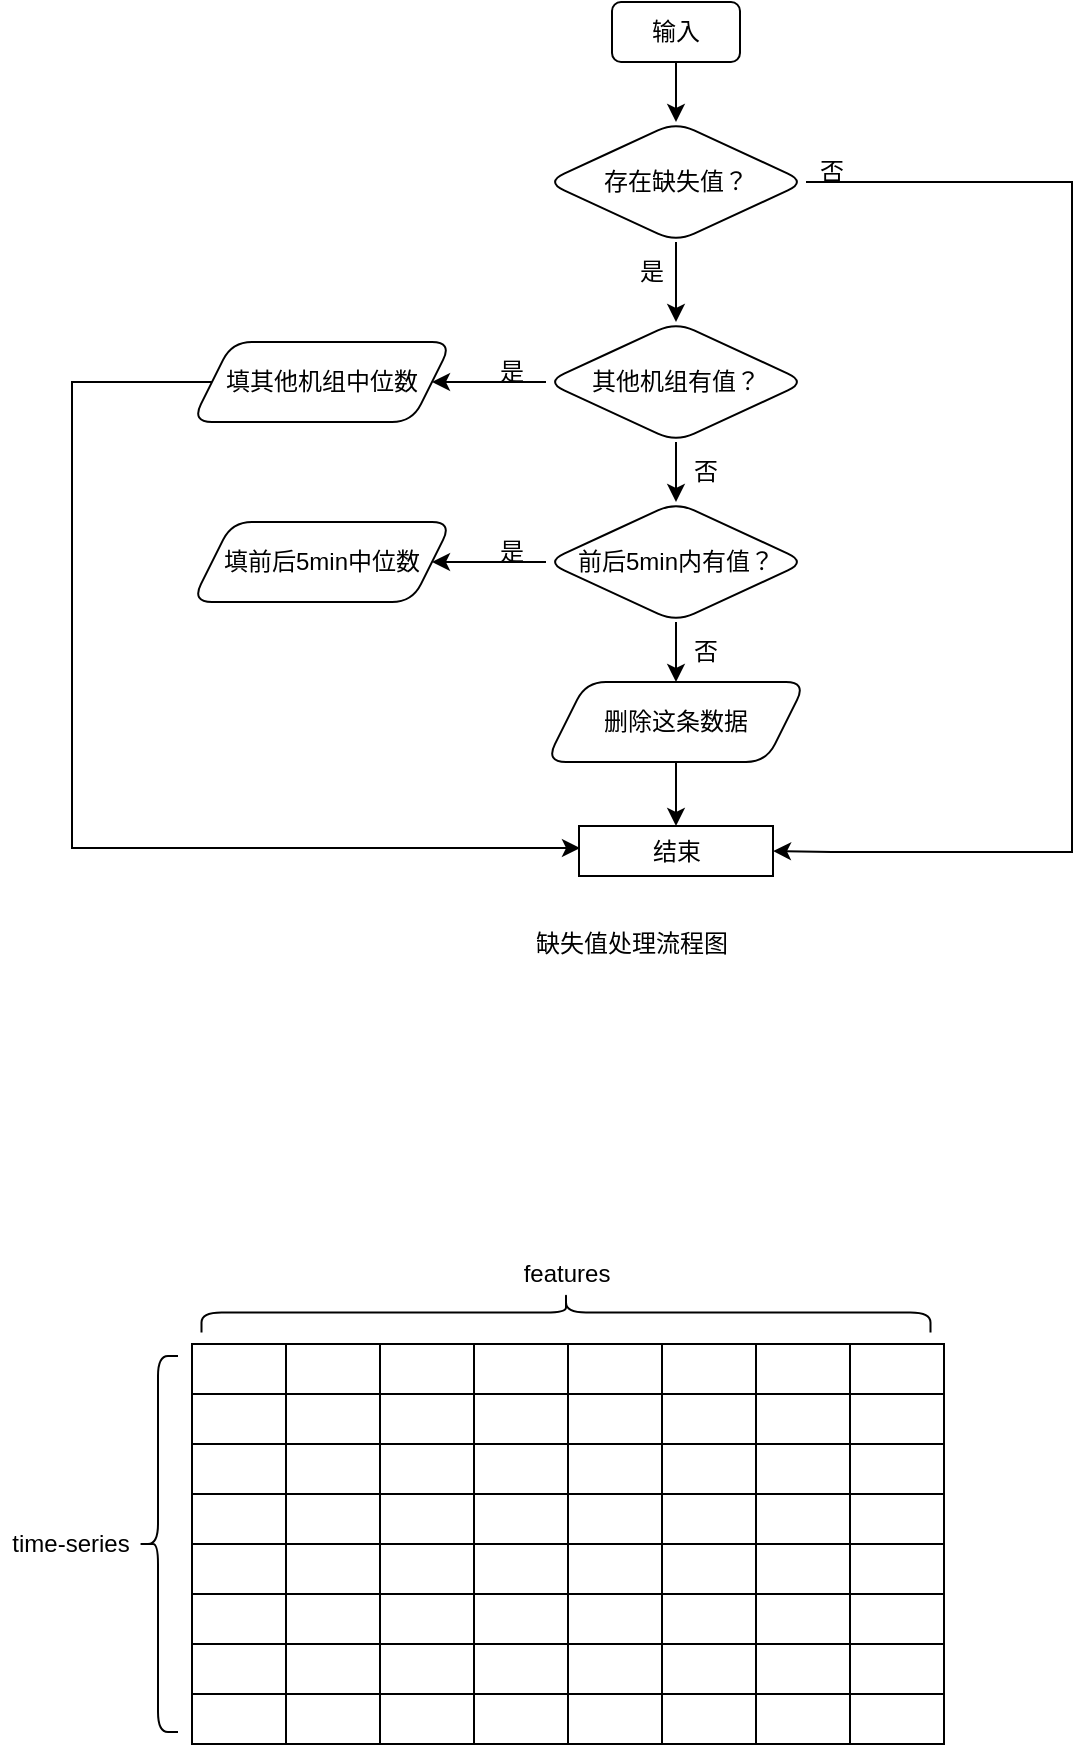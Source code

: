 <mxfile version="15.8.3" type="github">
  <diagram id="WyzBlZ7lUFtpEgTt48l5" name="Page-1">
    <mxGraphModel dx="1425" dy="804" grid="0" gridSize="10" guides="1" tooltips="1" connect="1" arrows="1" fold="1" page="1" pageScale="1" pageWidth="827" pageHeight="1169" math="0" shadow="0">
      <root>
        <mxCell id="0" />
        <mxCell id="1" parent="0" />
        <mxCell id="SnFDTVV-R00YEehV2cPC-3" value="" style="edgeStyle=orthogonalEdgeStyle;rounded=0;orthogonalLoop=1;jettySize=auto;html=1;" parent="1" source="SnFDTVV-R00YEehV2cPC-1" target="SnFDTVV-R00YEehV2cPC-2" edge="1">
          <mxGeometry relative="1" as="geometry" />
        </mxCell>
        <mxCell id="SnFDTVV-R00YEehV2cPC-1" value="输入" style="rounded=1;whiteSpace=wrap;html=1;" parent="1" vertex="1">
          <mxGeometry x="360" y="160" width="64" height="30" as="geometry" />
        </mxCell>
        <mxCell id="SnFDTVV-R00YEehV2cPC-5" value="" style="edgeStyle=orthogonalEdgeStyle;rounded=0;orthogonalLoop=1;jettySize=auto;html=1;" parent="1" source="SnFDTVV-R00YEehV2cPC-2" target="SnFDTVV-R00YEehV2cPC-4" edge="1">
          <mxGeometry relative="1" as="geometry" />
        </mxCell>
        <mxCell id="SnFDTVV-R00YEehV2cPC-10" style="edgeStyle=orthogonalEdgeStyle;rounded=0;orthogonalLoop=1;jettySize=auto;html=1;entryX=1;entryY=0.5;entryDx=0;entryDy=0;" parent="1" source="SnFDTVV-R00YEehV2cPC-2" target="SnFDTVV-R00YEehV2cPC-8" edge="1">
          <mxGeometry relative="1" as="geometry">
            <mxPoint x="440" y="590" as="targetPoint" />
            <Array as="points">
              <mxPoint x="590" y="250" />
              <mxPoint x="590" y="585" />
              <mxPoint x="470" y="585" />
            </Array>
          </mxGeometry>
        </mxCell>
        <mxCell id="SnFDTVV-R00YEehV2cPC-2" value="存在缺失值？" style="rhombus;whiteSpace=wrap;html=1;rounded=1;" parent="1" vertex="1">
          <mxGeometry x="327" y="220" width="130" height="60" as="geometry" />
        </mxCell>
        <mxCell id="SnFDTVV-R00YEehV2cPC-12" value="" style="edgeStyle=orthogonalEdgeStyle;rounded=0;orthogonalLoop=1;jettySize=auto;html=1;" parent="1" source="SnFDTVV-R00YEehV2cPC-4" target="SnFDTVV-R00YEehV2cPC-11" edge="1">
          <mxGeometry relative="1" as="geometry" />
        </mxCell>
        <mxCell id="SnFDTVV-R00YEehV2cPC-21" value="" style="edgeStyle=orthogonalEdgeStyle;rounded=0;orthogonalLoop=1;jettySize=auto;html=1;" parent="1" source="SnFDTVV-R00YEehV2cPC-4" target="SnFDTVV-R00YEehV2cPC-17" edge="1">
          <mxGeometry relative="1" as="geometry" />
        </mxCell>
        <mxCell id="SnFDTVV-R00YEehV2cPC-4" value="其他机组有值？" style="rhombus;whiteSpace=wrap;html=1;rounded=1;" parent="1" vertex="1">
          <mxGeometry x="327" y="320" width="130" height="60" as="geometry" />
        </mxCell>
        <mxCell id="SnFDTVV-R00YEehV2cPC-6" value="是" style="text;html=1;strokeColor=none;fillColor=none;align=center;verticalAlign=middle;whiteSpace=wrap;rounded=0;" parent="1" vertex="1">
          <mxGeometry x="350" y="280" width="60" height="30" as="geometry" />
        </mxCell>
        <mxCell id="SnFDTVV-R00YEehV2cPC-7" value="否" style="text;html=1;strokeColor=none;fillColor=none;align=center;verticalAlign=middle;whiteSpace=wrap;rounded=0;" parent="1" vertex="1">
          <mxGeometry x="440" y="230" width="60" height="30" as="geometry" />
        </mxCell>
        <mxCell id="SnFDTVV-R00YEehV2cPC-8" value="结束" style="rounded=0;whiteSpace=wrap;html=1;" parent="1" vertex="1">
          <mxGeometry x="343.5" y="572" width="97" height="25" as="geometry" />
        </mxCell>
        <mxCell id="SnFDTVV-R00YEehV2cPC-14" style="edgeStyle=orthogonalEdgeStyle;rounded=0;orthogonalLoop=1;jettySize=auto;html=1;" parent="1" source="SnFDTVV-R00YEehV2cPC-11" edge="1">
          <mxGeometry relative="1" as="geometry">
            <mxPoint x="344" y="583" as="targetPoint" />
            <Array as="points">
              <mxPoint x="90" y="350" />
              <mxPoint x="90" y="583" />
            </Array>
          </mxGeometry>
        </mxCell>
        <mxCell id="SnFDTVV-R00YEehV2cPC-11" value="填其他机组中位数" style="shape=parallelogram;perimeter=parallelogramPerimeter;whiteSpace=wrap;html=1;fixedSize=1;rounded=1;" parent="1" vertex="1">
          <mxGeometry x="150" y="330" width="130" height="40" as="geometry" />
        </mxCell>
        <mxCell id="SnFDTVV-R00YEehV2cPC-13" value="是" style="text;html=1;strokeColor=none;fillColor=none;align=center;verticalAlign=middle;whiteSpace=wrap;rounded=0;" parent="1" vertex="1">
          <mxGeometry x="280" y="330" width="60" height="30" as="geometry" />
        </mxCell>
        <mxCell id="SnFDTVV-R00YEehV2cPC-19" value="" style="edgeStyle=orthogonalEdgeStyle;rounded=0;orthogonalLoop=1;jettySize=auto;html=1;" parent="1" source="SnFDTVV-R00YEehV2cPC-17" target="SnFDTVV-R00YEehV2cPC-18" edge="1">
          <mxGeometry relative="1" as="geometry" />
        </mxCell>
        <mxCell id="SnFDTVV-R00YEehV2cPC-25" value="" style="edgeStyle=orthogonalEdgeStyle;rounded=0;orthogonalLoop=1;jettySize=auto;html=1;" parent="1" source="SnFDTVV-R00YEehV2cPC-17" target="SnFDTVV-R00YEehV2cPC-24" edge="1">
          <mxGeometry relative="1" as="geometry" />
        </mxCell>
        <mxCell id="SnFDTVV-R00YEehV2cPC-17" value="前后5min内有值？" style="rhombus;whiteSpace=wrap;html=1;rounded=1;" parent="1" vertex="1">
          <mxGeometry x="327" y="410" width="130" height="60" as="geometry" />
        </mxCell>
        <mxCell id="SnFDTVV-R00YEehV2cPC-18" value="填前后5min中位数" style="shape=parallelogram;perimeter=parallelogramPerimeter;whiteSpace=wrap;html=1;fixedSize=1;rounded=1;" parent="1" vertex="1">
          <mxGeometry x="150" y="420" width="130" height="40" as="geometry" />
        </mxCell>
        <mxCell id="SnFDTVV-R00YEehV2cPC-20" value="是" style="text;html=1;strokeColor=none;fillColor=none;align=center;verticalAlign=middle;whiteSpace=wrap;rounded=0;" parent="1" vertex="1">
          <mxGeometry x="280" y="420" width="60" height="30" as="geometry" />
        </mxCell>
        <mxCell id="SnFDTVV-R00YEehV2cPC-22" value="否" style="text;html=1;strokeColor=none;fillColor=none;align=center;verticalAlign=middle;whiteSpace=wrap;rounded=0;" parent="1" vertex="1">
          <mxGeometry x="377" y="380" width="60" height="30" as="geometry" />
        </mxCell>
        <mxCell id="SnFDTVV-R00YEehV2cPC-26" value="" style="edgeStyle=orthogonalEdgeStyle;rounded=0;orthogonalLoop=1;jettySize=auto;html=1;" parent="1" source="SnFDTVV-R00YEehV2cPC-24" target="SnFDTVV-R00YEehV2cPC-8" edge="1">
          <mxGeometry relative="1" as="geometry" />
        </mxCell>
        <mxCell id="SnFDTVV-R00YEehV2cPC-24" value="删除这条数据" style="shape=parallelogram;perimeter=parallelogramPerimeter;whiteSpace=wrap;html=1;fixedSize=1;rounded=1;" parent="1" vertex="1">
          <mxGeometry x="327" y="500" width="130" height="40" as="geometry" />
        </mxCell>
        <mxCell id="SnFDTVV-R00YEehV2cPC-27" value="否" style="text;html=1;strokeColor=none;fillColor=none;align=center;verticalAlign=middle;whiteSpace=wrap;rounded=0;" parent="1" vertex="1">
          <mxGeometry x="377" y="470" width="60" height="30" as="geometry" />
        </mxCell>
        <mxCell id="SnFDTVV-R00YEehV2cPC-28" value="缺失值处理流程图" style="text;html=1;strokeColor=none;fillColor=none;align=center;verticalAlign=middle;whiteSpace=wrap;rounded=0;" parent="1" vertex="1">
          <mxGeometry x="309" y="616" width="122" height="30" as="geometry" />
        </mxCell>
        <mxCell id="ufxT-27bUbr_YRMTmESy-1" value="" style="rounded=0;whiteSpace=wrap;html=1;" vertex="1" parent="1">
          <mxGeometry x="150" y="831" width="47" height="25" as="geometry" />
        </mxCell>
        <mxCell id="ufxT-27bUbr_YRMTmESy-2" value="" style="rounded=0;whiteSpace=wrap;html=1;" vertex="1" parent="1">
          <mxGeometry x="197" y="831" width="47" height="25" as="geometry" />
        </mxCell>
        <mxCell id="ufxT-27bUbr_YRMTmESy-3" value="" style="rounded=0;whiteSpace=wrap;html=1;" vertex="1" parent="1">
          <mxGeometry x="244" y="831" width="47" height="25" as="geometry" />
        </mxCell>
        <mxCell id="ufxT-27bUbr_YRMTmESy-4" value="" style="rounded=0;whiteSpace=wrap;html=1;" vertex="1" parent="1">
          <mxGeometry x="291" y="831" width="47" height="25" as="geometry" />
        </mxCell>
        <mxCell id="ufxT-27bUbr_YRMTmESy-5" value="" style="rounded=0;whiteSpace=wrap;html=1;" vertex="1" parent="1">
          <mxGeometry x="338" y="831" width="47" height="25" as="geometry" />
        </mxCell>
        <mxCell id="ufxT-27bUbr_YRMTmESy-6" value="" style="rounded=0;whiteSpace=wrap;html=1;" vertex="1" parent="1">
          <mxGeometry x="385" y="831" width="47" height="25" as="geometry" />
        </mxCell>
        <mxCell id="ufxT-27bUbr_YRMTmESy-7" value="" style="rounded=0;whiteSpace=wrap;html=1;" vertex="1" parent="1">
          <mxGeometry x="432" y="831" width="47" height="25" as="geometry" />
        </mxCell>
        <mxCell id="ufxT-27bUbr_YRMTmESy-8" value="" style="rounded=0;whiteSpace=wrap;html=1;" vertex="1" parent="1">
          <mxGeometry x="479" y="831" width="47" height="25" as="geometry" />
        </mxCell>
        <mxCell id="ufxT-27bUbr_YRMTmESy-9" value="" style="rounded=0;whiteSpace=wrap;html=1;" vertex="1" parent="1">
          <mxGeometry x="150" y="856" width="47" height="25" as="geometry" />
        </mxCell>
        <mxCell id="ufxT-27bUbr_YRMTmESy-10" value="" style="rounded=0;whiteSpace=wrap;html=1;" vertex="1" parent="1">
          <mxGeometry x="197" y="856" width="47" height="25" as="geometry" />
        </mxCell>
        <mxCell id="ufxT-27bUbr_YRMTmESy-11" value="" style="rounded=0;whiteSpace=wrap;html=1;" vertex="1" parent="1">
          <mxGeometry x="244" y="856" width="47" height="25" as="geometry" />
        </mxCell>
        <mxCell id="ufxT-27bUbr_YRMTmESy-12" value="" style="rounded=0;whiteSpace=wrap;html=1;" vertex="1" parent="1">
          <mxGeometry x="291" y="856" width="47" height="25" as="geometry" />
        </mxCell>
        <mxCell id="ufxT-27bUbr_YRMTmESy-13" value="" style="rounded=0;whiteSpace=wrap;html=1;" vertex="1" parent="1">
          <mxGeometry x="338" y="856" width="47" height="25" as="geometry" />
        </mxCell>
        <mxCell id="ufxT-27bUbr_YRMTmESy-14" value="" style="rounded=0;whiteSpace=wrap;html=1;" vertex="1" parent="1">
          <mxGeometry x="385" y="856" width="47" height="25" as="geometry" />
        </mxCell>
        <mxCell id="ufxT-27bUbr_YRMTmESy-15" value="" style="rounded=0;whiteSpace=wrap;html=1;" vertex="1" parent="1">
          <mxGeometry x="432" y="856" width="47" height="25" as="geometry" />
        </mxCell>
        <mxCell id="ufxT-27bUbr_YRMTmESy-16" value="" style="rounded=0;whiteSpace=wrap;html=1;" vertex="1" parent="1">
          <mxGeometry x="479" y="856" width="47" height="25" as="geometry" />
        </mxCell>
        <mxCell id="ufxT-27bUbr_YRMTmESy-17" value="" style="rounded=0;whiteSpace=wrap;html=1;" vertex="1" parent="1">
          <mxGeometry x="150" y="881" width="47" height="25" as="geometry" />
        </mxCell>
        <mxCell id="ufxT-27bUbr_YRMTmESy-18" value="" style="rounded=0;whiteSpace=wrap;html=1;" vertex="1" parent="1">
          <mxGeometry x="197" y="881" width="47" height="25" as="geometry" />
        </mxCell>
        <mxCell id="ufxT-27bUbr_YRMTmESy-19" value="" style="rounded=0;whiteSpace=wrap;html=1;" vertex="1" parent="1">
          <mxGeometry x="244" y="881" width="47" height="25" as="geometry" />
        </mxCell>
        <mxCell id="ufxT-27bUbr_YRMTmESy-20" value="" style="rounded=0;whiteSpace=wrap;html=1;" vertex="1" parent="1">
          <mxGeometry x="291" y="881" width="47" height="25" as="geometry" />
        </mxCell>
        <mxCell id="ufxT-27bUbr_YRMTmESy-21" value="" style="rounded=0;whiteSpace=wrap;html=1;" vertex="1" parent="1">
          <mxGeometry x="338" y="881" width="47" height="25" as="geometry" />
        </mxCell>
        <mxCell id="ufxT-27bUbr_YRMTmESy-22" value="" style="rounded=0;whiteSpace=wrap;html=1;" vertex="1" parent="1">
          <mxGeometry x="385" y="881" width="47" height="25" as="geometry" />
        </mxCell>
        <mxCell id="ufxT-27bUbr_YRMTmESy-23" value="" style="rounded=0;whiteSpace=wrap;html=1;" vertex="1" parent="1">
          <mxGeometry x="432" y="881" width="47" height="25" as="geometry" />
        </mxCell>
        <mxCell id="ufxT-27bUbr_YRMTmESy-24" value="" style="rounded=0;whiteSpace=wrap;html=1;" vertex="1" parent="1">
          <mxGeometry x="479" y="881" width="47" height="25" as="geometry" />
        </mxCell>
        <mxCell id="ufxT-27bUbr_YRMTmESy-25" value="" style="rounded=0;whiteSpace=wrap;html=1;" vertex="1" parent="1">
          <mxGeometry x="150" y="906" width="47" height="25" as="geometry" />
        </mxCell>
        <mxCell id="ufxT-27bUbr_YRMTmESy-26" value="" style="rounded=0;whiteSpace=wrap;html=1;" vertex="1" parent="1">
          <mxGeometry x="197" y="906" width="47" height="25" as="geometry" />
        </mxCell>
        <mxCell id="ufxT-27bUbr_YRMTmESy-27" value="" style="rounded=0;whiteSpace=wrap;html=1;" vertex="1" parent="1">
          <mxGeometry x="244" y="906" width="47" height="25" as="geometry" />
        </mxCell>
        <mxCell id="ufxT-27bUbr_YRMTmESy-28" value="" style="rounded=0;whiteSpace=wrap;html=1;" vertex="1" parent="1">
          <mxGeometry x="291" y="906" width="47" height="25" as="geometry" />
        </mxCell>
        <mxCell id="ufxT-27bUbr_YRMTmESy-29" value="" style="rounded=0;whiteSpace=wrap;html=1;" vertex="1" parent="1">
          <mxGeometry x="338" y="906" width="47" height="25" as="geometry" />
        </mxCell>
        <mxCell id="ufxT-27bUbr_YRMTmESy-30" value="" style="rounded=0;whiteSpace=wrap;html=1;" vertex="1" parent="1">
          <mxGeometry x="385" y="906" width="47" height="25" as="geometry" />
        </mxCell>
        <mxCell id="ufxT-27bUbr_YRMTmESy-31" value="" style="rounded=0;whiteSpace=wrap;html=1;" vertex="1" parent="1">
          <mxGeometry x="432" y="906" width="47" height="25" as="geometry" />
        </mxCell>
        <mxCell id="ufxT-27bUbr_YRMTmESy-32" value="" style="rounded=0;whiteSpace=wrap;html=1;" vertex="1" parent="1">
          <mxGeometry x="479" y="906" width="47" height="25" as="geometry" />
        </mxCell>
        <mxCell id="ufxT-27bUbr_YRMTmESy-33" value="" style="rounded=0;whiteSpace=wrap;html=1;" vertex="1" parent="1">
          <mxGeometry x="150" y="931" width="47" height="25" as="geometry" />
        </mxCell>
        <mxCell id="ufxT-27bUbr_YRMTmESy-34" value="" style="rounded=0;whiteSpace=wrap;html=1;" vertex="1" parent="1">
          <mxGeometry x="197" y="931" width="47" height="25" as="geometry" />
        </mxCell>
        <mxCell id="ufxT-27bUbr_YRMTmESy-35" value="" style="rounded=0;whiteSpace=wrap;html=1;" vertex="1" parent="1">
          <mxGeometry x="244" y="931" width="47" height="25" as="geometry" />
        </mxCell>
        <mxCell id="ufxT-27bUbr_YRMTmESy-36" value="" style="rounded=0;whiteSpace=wrap;html=1;" vertex="1" parent="1">
          <mxGeometry x="291" y="931" width="47" height="25" as="geometry" />
        </mxCell>
        <mxCell id="ufxT-27bUbr_YRMTmESy-37" value="" style="rounded=0;whiteSpace=wrap;html=1;" vertex="1" parent="1">
          <mxGeometry x="338" y="931" width="47" height="25" as="geometry" />
        </mxCell>
        <mxCell id="ufxT-27bUbr_YRMTmESy-38" value="" style="rounded=0;whiteSpace=wrap;html=1;" vertex="1" parent="1">
          <mxGeometry x="385" y="931" width="47" height="25" as="geometry" />
        </mxCell>
        <mxCell id="ufxT-27bUbr_YRMTmESy-39" value="" style="rounded=0;whiteSpace=wrap;html=1;" vertex="1" parent="1">
          <mxGeometry x="432" y="931" width="47" height="25" as="geometry" />
        </mxCell>
        <mxCell id="ufxT-27bUbr_YRMTmESy-40" value="" style="rounded=0;whiteSpace=wrap;html=1;" vertex="1" parent="1">
          <mxGeometry x="479" y="931" width="47" height="25" as="geometry" />
        </mxCell>
        <mxCell id="ufxT-27bUbr_YRMTmESy-41" value="" style="rounded=0;whiteSpace=wrap;html=1;" vertex="1" parent="1">
          <mxGeometry x="150" y="956" width="47" height="25" as="geometry" />
        </mxCell>
        <mxCell id="ufxT-27bUbr_YRMTmESy-42" value="" style="rounded=0;whiteSpace=wrap;html=1;" vertex="1" parent="1">
          <mxGeometry x="197" y="956" width="47" height="25" as="geometry" />
        </mxCell>
        <mxCell id="ufxT-27bUbr_YRMTmESy-43" value="" style="rounded=0;whiteSpace=wrap;html=1;" vertex="1" parent="1">
          <mxGeometry x="244" y="956" width="47" height="25" as="geometry" />
        </mxCell>
        <mxCell id="ufxT-27bUbr_YRMTmESy-44" value="" style="rounded=0;whiteSpace=wrap;html=1;" vertex="1" parent="1">
          <mxGeometry x="291" y="956" width="47" height="25" as="geometry" />
        </mxCell>
        <mxCell id="ufxT-27bUbr_YRMTmESy-45" value="" style="rounded=0;whiteSpace=wrap;html=1;" vertex="1" parent="1">
          <mxGeometry x="338" y="956" width="47" height="25" as="geometry" />
        </mxCell>
        <mxCell id="ufxT-27bUbr_YRMTmESy-46" value="" style="rounded=0;whiteSpace=wrap;html=1;" vertex="1" parent="1">
          <mxGeometry x="385" y="956" width="47" height="25" as="geometry" />
        </mxCell>
        <mxCell id="ufxT-27bUbr_YRMTmESy-47" value="" style="rounded=0;whiteSpace=wrap;html=1;" vertex="1" parent="1">
          <mxGeometry x="432" y="956" width="47" height="25" as="geometry" />
        </mxCell>
        <mxCell id="ufxT-27bUbr_YRMTmESy-48" value="" style="rounded=0;whiteSpace=wrap;html=1;" vertex="1" parent="1">
          <mxGeometry x="479" y="956" width="47" height="25" as="geometry" />
        </mxCell>
        <mxCell id="ufxT-27bUbr_YRMTmESy-49" value="" style="rounded=0;whiteSpace=wrap;html=1;" vertex="1" parent="1">
          <mxGeometry x="150" y="981" width="47" height="25" as="geometry" />
        </mxCell>
        <mxCell id="ufxT-27bUbr_YRMTmESy-50" value="" style="rounded=0;whiteSpace=wrap;html=1;" vertex="1" parent="1">
          <mxGeometry x="197" y="981" width="47" height="25" as="geometry" />
        </mxCell>
        <mxCell id="ufxT-27bUbr_YRMTmESy-51" value="" style="rounded=0;whiteSpace=wrap;html=1;" vertex="1" parent="1">
          <mxGeometry x="244" y="981" width="47" height="25" as="geometry" />
        </mxCell>
        <mxCell id="ufxT-27bUbr_YRMTmESy-52" value="" style="rounded=0;whiteSpace=wrap;html=1;" vertex="1" parent="1">
          <mxGeometry x="291" y="981" width="47" height="25" as="geometry" />
        </mxCell>
        <mxCell id="ufxT-27bUbr_YRMTmESy-53" value="" style="rounded=0;whiteSpace=wrap;html=1;" vertex="1" parent="1">
          <mxGeometry x="338" y="981" width="47" height="25" as="geometry" />
        </mxCell>
        <mxCell id="ufxT-27bUbr_YRMTmESy-54" value="" style="rounded=0;whiteSpace=wrap;html=1;" vertex="1" parent="1">
          <mxGeometry x="385" y="981" width="47" height="25" as="geometry" />
        </mxCell>
        <mxCell id="ufxT-27bUbr_YRMTmESy-55" value="" style="rounded=0;whiteSpace=wrap;html=1;" vertex="1" parent="1">
          <mxGeometry x="432" y="981" width="47" height="25" as="geometry" />
        </mxCell>
        <mxCell id="ufxT-27bUbr_YRMTmESy-56" value="" style="rounded=0;whiteSpace=wrap;html=1;" vertex="1" parent="1">
          <mxGeometry x="479" y="981" width="47" height="25" as="geometry" />
        </mxCell>
        <mxCell id="ufxT-27bUbr_YRMTmESy-57" value="" style="rounded=0;whiteSpace=wrap;html=1;" vertex="1" parent="1">
          <mxGeometry x="150" y="1006" width="47" height="25" as="geometry" />
        </mxCell>
        <mxCell id="ufxT-27bUbr_YRMTmESy-58" value="" style="rounded=0;whiteSpace=wrap;html=1;" vertex="1" parent="1">
          <mxGeometry x="197" y="1006" width="47" height="25" as="geometry" />
        </mxCell>
        <mxCell id="ufxT-27bUbr_YRMTmESy-59" value="" style="rounded=0;whiteSpace=wrap;html=1;" vertex="1" parent="1">
          <mxGeometry x="244" y="1006" width="47" height="25" as="geometry" />
        </mxCell>
        <mxCell id="ufxT-27bUbr_YRMTmESy-60" value="" style="rounded=0;whiteSpace=wrap;html=1;" vertex="1" parent="1">
          <mxGeometry x="291" y="1006" width="47" height="25" as="geometry" />
        </mxCell>
        <mxCell id="ufxT-27bUbr_YRMTmESy-61" value="" style="rounded=0;whiteSpace=wrap;html=1;" vertex="1" parent="1">
          <mxGeometry x="338" y="1006" width="47" height="25" as="geometry" />
        </mxCell>
        <mxCell id="ufxT-27bUbr_YRMTmESy-62" value="" style="rounded=0;whiteSpace=wrap;html=1;" vertex="1" parent="1">
          <mxGeometry x="385" y="1006" width="47" height="25" as="geometry" />
        </mxCell>
        <mxCell id="ufxT-27bUbr_YRMTmESy-63" value="" style="rounded=0;whiteSpace=wrap;html=1;" vertex="1" parent="1">
          <mxGeometry x="432" y="1006" width="47" height="25" as="geometry" />
        </mxCell>
        <mxCell id="ufxT-27bUbr_YRMTmESy-64" value="" style="rounded=0;whiteSpace=wrap;html=1;" vertex="1" parent="1">
          <mxGeometry x="479" y="1006" width="47" height="25" as="geometry" />
        </mxCell>
        <mxCell id="ufxT-27bUbr_YRMTmESy-65" value="" style="shape=curlyBracket;whiteSpace=wrap;html=1;rounded=1;rotation=90;" vertex="1" parent="1">
          <mxGeometry x="327" y="633" width="20" height="364.5" as="geometry" />
        </mxCell>
        <mxCell id="ufxT-27bUbr_YRMTmESy-66" value="" style="shape=curlyBracket;whiteSpace=wrap;html=1;rounded=1;" vertex="1" parent="1">
          <mxGeometry x="123" y="837" width="20" height="188" as="geometry" />
        </mxCell>
        <mxCell id="ufxT-27bUbr_YRMTmESy-67" value="features" style="text;html=1;align=center;verticalAlign=middle;resizable=0;points=[];autosize=1;strokeColor=none;fillColor=none;" vertex="1" parent="1">
          <mxGeometry x="310.5" y="787" width="53" height="18" as="geometry" />
        </mxCell>
        <mxCell id="ufxT-27bUbr_YRMTmESy-68" value="time-series" style="text;html=1;align=center;verticalAlign=middle;resizable=0;points=[];autosize=1;strokeColor=none;fillColor=none;" vertex="1" parent="1">
          <mxGeometry x="54" y="922" width="69" height="18" as="geometry" />
        </mxCell>
      </root>
    </mxGraphModel>
  </diagram>
</mxfile>
